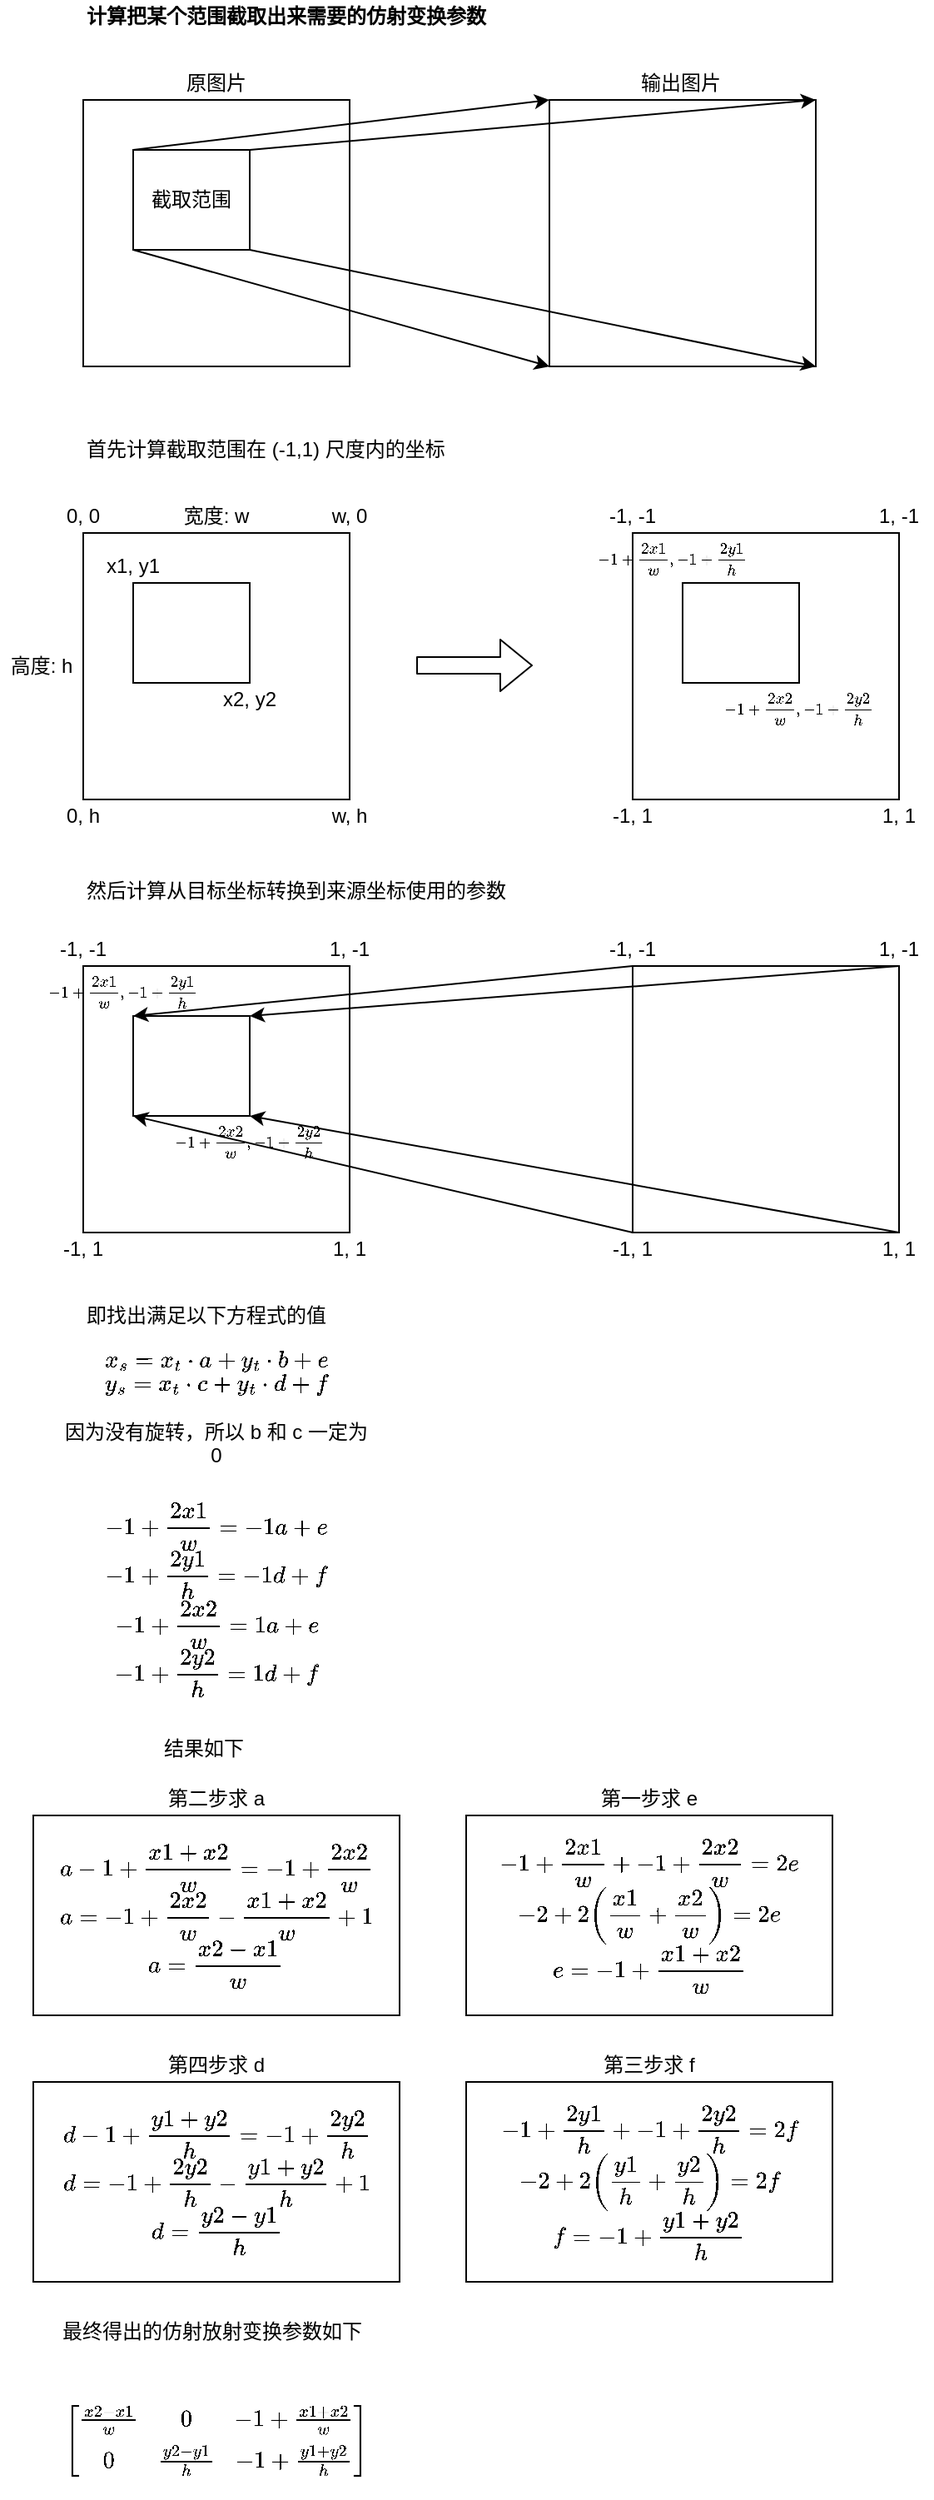 <mxfile version="13.6.2" type="device"><diagram id="AqJY7SVxN99yvM4-Ex8m" name="Page-1"><mxGraphModel dx="918" dy="653" grid="1" gridSize="10" guides="1" tooltips="1" connect="1" arrows="1" fold="1" page="1" pageScale="1" pageWidth="827" pageHeight="1169" math="1" shadow="0"><root><mxCell id="0"/><mxCell id="1" parent="0"/><mxCell id="FQM7VOctuZ831iAEaDdd-3" value="" style="rounded=0;whiteSpace=wrap;html=1;" parent="1" vertex="1"><mxGeometry x="360" y="120" width="160" height="160" as="geometry"/></mxCell><mxCell id="FQM7VOctuZ831iAEaDdd-1" value="" style="rounded=0;whiteSpace=wrap;html=1;" parent="1" vertex="1"><mxGeometry x="80" y="120" width="160" height="160" as="geometry"/></mxCell><mxCell id="FQM7VOctuZ831iAEaDdd-4" style="rounded=0;orthogonalLoop=1;jettySize=auto;html=1;exitX=0;exitY=0;exitDx=0;exitDy=0;entryX=0;entryY=0;entryDx=0;entryDy=0;" parent="1" source="FQM7VOctuZ831iAEaDdd-2" target="FQM7VOctuZ831iAEaDdd-3" edge="1"><mxGeometry relative="1" as="geometry"/></mxCell><mxCell id="FQM7VOctuZ831iAEaDdd-5" style="edgeStyle=none;rounded=0;orthogonalLoop=1;jettySize=auto;html=1;exitX=0;exitY=1;exitDx=0;exitDy=0;entryX=0;entryY=1;entryDx=0;entryDy=0;" parent="1" source="FQM7VOctuZ831iAEaDdd-2" target="FQM7VOctuZ831iAEaDdd-3" edge="1"><mxGeometry relative="1" as="geometry"/></mxCell><mxCell id="FQM7VOctuZ831iAEaDdd-6" style="edgeStyle=none;rounded=0;orthogonalLoop=1;jettySize=auto;html=1;exitX=1;exitY=0;exitDx=0;exitDy=0;entryX=1;entryY=0;entryDx=0;entryDy=0;" parent="1" source="FQM7VOctuZ831iAEaDdd-2" target="FQM7VOctuZ831iAEaDdd-3" edge="1"><mxGeometry relative="1" as="geometry"/></mxCell><mxCell id="FQM7VOctuZ831iAEaDdd-7" style="edgeStyle=none;rounded=0;orthogonalLoop=1;jettySize=auto;html=1;exitX=1;exitY=1;exitDx=0;exitDy=0;entryX=1;entryY=1;entryDx=0;entryDy=0;" parent="1" source="FQM7VOctuZ831iAEaDdd-2" target="FQM7VOctuZ831iAEaDdd-3" edge="1"><mxGeometry relative="1" as="geometry"/></mxCell><mxCell id="FQM7VOctuZ831iAEaDdd-2" value="截取范围" style="rounded=0;whiteSpace=wrap;html=1;" parent="1" vertex="1"><mxGeometry x="110" y="150" width="70" height="60" as="geometry"/></mxCell><mxCell id="jdkmgFRhfAktvlM3cqOK-1" value="计算把某个范围截取出来需要的仿射变换参数" style="text;html=1;strokeColor=none;fillColor=none;align=left;verticalAlign=middle;whiteSpace=wrap;rounded=0;fontStyle=1" vertex="1" parent="1"><mxGeometry x="80" y="60" width="250" height="20" as="geometry"/></mxCell><mxCell id="jdkmgFRhfAktvlM3cqOK-2" value="原图片" style="text;html=1;strokeColor=none;fillColor=none;align=center;verticalAlign=middle;whiteSpace=wrap;rounded=0;" vertex="1" parent="1"><mxGeometry x="140" y="100" width="40" height="20" as="geometry"/></mxCell><mxCell id="jdkmgFRhfAktvlM3cqOK-4" value="输出图片" style="text;html=1;strokeColor=none;fillColor=none;align=center;verticalAlign=middle;whiteSpace=wrap;rounded=0;" vertex="1" parent="1"><mxGeometry x="414" y="100" width="50" height="20" as="geometry"/></mxCell><mxCell id="jdkmgFRhfAktvlM3cqOK-6" value="首先计算截取范围在 (-1,1) 尺度内的坐标" style="text;html=1;strokeColor=none;fillColor=none;align=left;verticalAlign=middle;whiteSpace=wrap;rounded=0;" vertex="1" parent="1"><mxGeometry x="80" y="320" width="270" height="20" as="geometry"/></mxCell><mxCell id="jdkmgFRhfAktvlM3cqOK-8" value="" style="rounded=0;whiteSpace=wrap;html=1;" vertex="1" parent="1"><mxGeometry x="80" y="380" width="160" height="160" as="geometry"/></mxCell><mxCell id="jdkmgFRhfAktvlM3cqOK-9" value="" style="rounded=0;whiteSpace=wrap;html=1;" vertex="1" parent="1"><mxGeometry x="110" y="410" width="70" height="60" as="geometry"/></mxCell><mxCell id="jdkmgFRhfAktvlM3cqOK-11" value="宽度: w" style="text;html=1;strokeColor=none;fillColor=none;align=center;verticalAlign=middle;whiteSpace=wrap;rounded=0;" vertex="1" parent="1"><mxGeometry x="135" y="360" width="50" height="20" as="geometry"/></mxCell><mxCell id="jdkmgFRhfAktvlM3cqOK-12" value="高度: h" style="text;html=1;strokeColor=none;fillColor=none;align=center;verticalAlign=middle;whiteSpace=wrap;rounded=0;" vertex="1" parent="1"><mxGeometry x="30" y="450" width="50" height="20" as="geometry"/></mxCell><mxCell id="jdkmgFRhfAktvlM3cqOK-13" value="0, 0" style="text;html=1;strokeColor=none;fillColor=none;align=center;verticalAlign=middle;whiteSpace=wrap;rounded=0;" vertex="1" parent="1"><mxGeometry x="60" y="360" width="40" height="20" as="geometry"/></mxCell><mxCell id="jdkmgFRhfAktvlM3cqOK-14" value="w, 0" style="text;html=1;strokeColor=none;fillColor=none;align=center;verticalAlign=middle;whiteSpace=wrap;rounded=0;" vertex="1" parent="1"><mxGeometry x="220" y="360" width="40" height="20" as="geometry"/></mxCell><mxCell id="jdkmgFRhfAktvlM3cqOK-15" value="0, h" style="text;html=1;strokeColor=none;fillColor=none;align=center;verticalAlign=middle;whiteSpace=wrap;rounded=0;" vertex="1" parent="1"><mxGeometry x="60" y="540" width="40" height="20" as="geometry"/></mxCell><mxCell id="jdkmgFRhfAktvlM3cqOK-16" value="w, h" style="text;html=1;strokeColor=none;fillColor=none;align=center;verticalAlign=middle;whiteSpace=wrap;rounded=0;" vertex="1" parent="1"><mxGeometry x="220" y="540" width="40" height="20" as="geometry"/></mxCell><mxCell id="jdkmgFRhfAktvlM3cqOK-17" value="x1, y1" style="text;html=1;strokeColor=none;fillColor=none;align=center;verticalAlign=middle;whiteSpace=wrap;rounded=0;" vertex="1" parent="1"><mxGeometry x="90" y="390" width="40" height="20" as="geometry"/></mxCell><mxCell id="jdkmgFRhfAktvlM3cqOK-18" value="x2, y2" style="text;html=1;strokeColor=none;fillColor=none;align=center;verticalAlign=middle;whiteSpace=wrap;rounded=0;" vertex="1" parent="1"><mxGeometry x="160" y="470" width="40" height="20" as="geometry"/></mxCell><mxCell id="jdkmgFRhfAktvlM3cqOK-19" value="" style="shape=flexArrow;endArrow=classic;html=1;" edge="1" parent="1"><mxGeometry width="50" height="50" relative="1" as="geometry"><mxPoint x="280" y="459.5" as="sourcePoint"/><mxPoint x="350" y="459.5" as="targetPoint"/></mxGeometry></mxCell><mxCell id="jdkmgFRhfAktvlM3cqOK-20" value="" style="rounded=0;whiteSpace=wrap;html=1;" vertex="1" parent="1"><mxGeometry x="410" y="380" width="160" height="160" as="geometry"/></mxCell><mxCell id="jdkmgFRhfAktvlM3cqOK-21" value="" style="rounded=0;whiteSpace=wrap;html=1;" vertex="1" parent="1"><mxGeometry x="440" y="410" width="70" height="60" as="geometry"/></mxCell><mxCell id="jdkmgFRhfAktvlM3cqOK-24" value="-1, -1" style="text;html=1;strokeColor=none;fillColor=none;align=center;verticalAlign=middle;whiteSpace=wrap;rounded=0;" vertex="1" parent="1"><mxGeometry x="390" y="360" width="40" height="20" as="geometry"/></mxCell><mxCell id="jdkmgFRhfAktvlM3cqOK-25" value="1, -1" style="text;html=1;strokeColor=none;fillColor=none;align=center;verticalAlign=middle;whiteSpace=wrap;rounded=0;" vertex="1" parent="1"><mxGeometry x="550" y="360" width="40" height="20" as="geometry"/></mxCell><mxCell id="jdkmgFRhfAktvlM3cqOK-26" value="-1, 1" style="text;html=1;strokeColor=none;fillColor=none;align=center;verticalAlign=middle;whiteSpace=wrap;rounded=0;" vertex="1" parent="1"><mxGeometry x="390" y="540" width="40" height="20" as="geometry"/></mxCell><mxCell id="jdkmgFRhfAktvlM3cqOK-27" value="1, 1" style="text;html=1;strokeColor=none;fillColor=none;align=center;verticalAlign=middle;whiteSpace=wrap;rounded=0;" vertex="1" parent="1"><mxGeometry x="550" y="540" width="40" height="20" as="geometry"/></mxCell><mxCell id="jdkmgFRhfAktvlM3cqOK-28" value="`-1 + (2x1)/w, -1 + (2y1)/h`" style="text;html=1;strokeColor=none;fillColor=none;align=center;verticalAlign=middle;whiteSpace=wrap;rounded=0;fontSize=8;" vertex="1" parent="1"><mxGeometry x="414" y="380" width="40" height="30" as="geometry"/></mxCell><mxCell id="jdkmgFRhfAktvlM3cqOK-29" value="&lt;span style=&quot;font-size: 8px;&quot;&gt;`-1 + (2x2)/w, -1 + (2y2)/h`&lt;/span&gt;" style="text;html=1;strokeColor=none;fillColor=none;align=center;verticalAlign=middle;whiteSpace=wrap;rounded=0;fontSize=8;" vertex="1" parent="1"><mxGeometry x="490" y="470" width="40" height="30" as="geometry"/></mxCell><mxCell id="jdkmgFRhfAktvlM3cqOK-33" value="然后计算从目标坐标转换到来源坐标使用的参数" style="text;html=1;strokeColor=none;fillColor=none;align=left;verticalAlign=middle;whiteSpace=wrap;rounded=0;" vertex="1" parent="1"><mxGeometry x="80" y="585" width="270" height="20" as="geometry"/></mxCell><mxCell id="jdkmgFRhfAktvlM3cqOK-34" value="" style="rounded=0;whiteSpace=wrap;html=1;" vertex="1" parent="1"><mxGeometry x="80" y="640" width="160" height="160" as="geometry"/></mxCell><mxCell id="jdkmgFRhfAktvlM3cqOK-35" value="" style="rounded=0;whiteSpace=wrap;html=1;" vertex="1" parent="1"><mxGeometry x="110" y="670" width="70" height="60" as="geometry"/></mxCell><mxCell id="jdkmgFRhfAktvlM3cqOK-36" value="-1, -1" style="text;html=1;strokeColor=none;fillColor=none;align=center;verticalAlign=middle;whiteSpace=wrap;rounded=0;" vertex="1" parent="1"><mxGeometry x="60" y="620" width="40" height="20" as="geometry"/></mxCell><mxCell id="jdkmgFRhfAktvlM3cqOK-37" value="1, -1" style="text;html=1;strokeColor=none;fillColor=none;align=center;verticalAlign=middle;whiteSpace=wrap;rounded=0;" vertex="1" parent="1"><mxGeometry x="220" y="620" width="40" height="20" as="geometry"/></mxCell><mxCell id="jdkmgFRhfAktvlM3cqOK-38" value="-1, 1" style="text;html=1;strokeColor=none;fillColor=none;align=center;verticalAlign=middle;whiteSpace=wrap;rounded=0;" vertex="1" parent="1"><mxGeometry x="60" y="800" width="40" height="20" as="geometry"/></mxCell><mxCell id="jdkmgFRhfAktvlM3cqOK-39" value="1, 1" style="text;html=1;strokeColor=none;fillColor=none;align=center;verticalAlign=middle;whiteSpace=wrap;rounded=0;" vertex="1" parent="1"><mxGeometry x="220" y="800" width="40" height="20" as="geometry"/></mxCell><mxCell id="jdkmgFRhfAktvlM3cqOK-40" value="`-1 + (2x1)/w, -1 + (2y1)/h`" style="text;html=1;strokeColor=none;fillColor=none;align=center;verticalAlign=middle;whiteSpace=wrap;rounded=0;fontSize=8;" vertex="1" parent="1"><mxGeometry x="84" y="640" width="40" height="30" as="geometry"/></mxCell><mxCell id="jdkmgFRhfAktvlM3cqOK-41" value="&lt;span style=&quot;font-size: 8px;&quot;&gt;`-1 + (2x2)/w, -1 + (2y2)/h`&lt;/span&gt;" style="text;html=1;strokeColor=none;fillColor=none;align=center;verticalAlign=middle;whiteSpace=wrap;rounded=0;fontSize=8;" vertex="1" parent="1"><mxGeometry x="160" y="730" width="40" height="30" as="geometry"/></mxCell><mxCell id="jdkmgFRhfAktvlM3cqOK-51" style="rounded=0;orthogonalLoop=1;jettySize=auto;html=1;exitX=0;exitY=0;exitDx=0;exitDy=0;entryX=0;entryY=0;entryDx=0;entryDy=0;fontSize=8;" edge="1" parent="1" source="jdkmgFRhfAktvlM3cqOK-42" target="jdkmgFRhfAktvlM3cqOK-35"><mxGeometry relative="1" as="geometry"/></mxCell><mxCell id="jdkmgFRhfAktvlM3cqOK-42" value="" style="rounded=0;whiteSpace=wrap;html=1;" vertex="1" parent="1"><mxGeometry x="410" y="640" width="160" height="160" as="geometry"/></mxCell><mxCell id="jdkmgFRhfAktvlM3cqOK-44" value="-1, -1" style="text;html=1;strokeColor=none;fillColor=none;align=center;verticalAlign=middle;whiteSpace=wrap;rounded=0;" vertex="1" parent="1"><mxGeometry x="390" y="620" width="40" height="20" as="geometry"/></mxCell><mxCell id="jdkmgFRhfAktvlM3cqOK-52" style="edgeStyle=none;rounded=0;orthogonalLoop=1;jettySize=auto;html=1;exitX=0.5;exitY=1;exitDx=0;exitDy=0;entryX=1;entryY=0;entryDx=0;entryDy=0;fontSize=8;" edge="1" parent="1" source="jdkmgFRhfAktvlM3cqOK-45" target="jdkmgFRhfAktvlM3cqOK-35"><mxGeometry relative="1" as="geometry"/></mxCell><mxCell id="jdkmgFRhfAktvlM3cqOK-45" value="1, -1" style="text;html=1;strokeColor=none;fillColor=none;align=center;verticalAlign=middle;whiteSpace=wrap;rounded=0;" vertex="1" parent="1"><mxGeometry x="550" y="620" width="40" height="20" as="geometry"/></mxCell><mxCell id="jdkmgFRhfAktvlM3cqOK-53" style="edgeStyle=none;rounded=0;orthogonalLoop=1;jettySize=auto;html=1;exitX=0.5;exitY=0;exitDx=0;exitDy=0;entryX=0;entryY=1;entryDx=0;entryDy=0;fontSize=8;" edge="1" parent="1" source="jdkmgFRhfAktvlM3cqOK-46" target="jdkmgFRhfAktvlM3cqOK-35"><mxGeometry relative="1" as="geometry"/></mxCell><mxCell id="jdkmgFRhfAktvlM3cqOK-46" value="-1, 1" style="text;html=1;strokeColor=none;fillColor=none;align=center;verticalAlign=middle;whiteSpace=wrap;rounded=0;" vertex="1" parent="1"><mxGeometry x="390" y="800" width="40" height="20" as="geometry"/></mxCell><mxCell id="jdkmgFRhfAktvlM3cqOK-54" style="edgeStyle=none;rounded=0;orthogonalLoop=1;jettySize=auto;html=1;exitX=0.5;exitY=0;exitDx=0;exitDy=0;entryX=1;entryY=1;entryDx=0;entryDy=0;fontSize=8;" edge="1" parent="1" source="jdkmgFRhfAktvlM3cqOK-47" target="jdkmgFRhfAktvlM3cqOK-35"><mxGeometry relative="1" as="geometry"/></mxCell><mxCell id="jdkmgFRhfAktvlM3cqOK-47" value="1, 1" style="text;html=1;strokeColor=none;fillColor=none;align=center;verticalAlign=middle;whiteSpace=wrap;rounded=0;" vertex="1" parent="1"><mxGeometry x="550" y="800" width="40" height="20" as="geometry"/></mxCell><mxCell id="jdkmgFRhfAktvlM3cqOK-55" value="即找出满足以下方程式的值" style="text;html=1;strokeColor=none;fillColor=none;align=left;verticalAlign=middle;whiteSpace=wrap;rounded=0;fontSize=12;" vertex="1" parent="1"><mxGeometry x="80" y="840" width="170" height="20" as="geometry"/></mxCell><mxCell id="jdkmgFRhfAktvlM3cqOK-57" value="`-1+(2x1)/w = -1 a + e`&lt;br&gt;`-1+(2y1)/h = -1 d + f`&lt;br&gt;`-1+(2x2)/w = 1 a + e`&lt;br&gt;`-1+(2y2)/h = 1 d + f`" style="text;html=1;strokeColor=none;fillColor=none;align=center;verticalAlign=middle;whiteSpace=wrap;rounded=0;fontSize=12;" vertex="1" parent="1"><mxGeometry x="75" y="940" width="170" height="160" as="geometry"/></mxCell><mxCell id="jdkmgFRhfAktvlM3cqOK-59" value="&lt;span style=&quot;font-family: &amp;#34;helvetica&amp;#34;&quot;&gt;`x_s = x_t * a + y_t * b + e`&lt;/span&gt;&lt;br style=&quot;font-family: &amp;#34;helvetica&amp;#34;&quot;&gt;&lt;span style=&quot;font-family: &amp;#34;helvetica&amp;#34;&quot;&gt;`y_s = x_t * c + y_t * d + f`&lt;br&gt;&lt;br&gt;因为没有旋转，所以 b 和 c 一定为 0&lt;br&gt;&lt;/span&gt;" style="text;html=1;strokeColor=none;fillColor=none;align=center;verticalAlign=middle;whiteSpace=wrap;rounded=0;fontSize=12;fontColor=#000000;" vertex="1" parent="1"><mxGeometry x="65" y="880" width="190" height="50" as="geometry"/></mxCell><mxCell id="jdkmgFRhfAktvlM3cqOK-60" value="结果如下" style="text;html=1;strokeColor=none;fillColor=none;align=center;verticalAlign=middle;whiteSpace=wrap;rounded=0;fontSize=12;fontColor=#000000;" vertex="1" parent="1"><mxGeometry x="120" y="1100" width="65" height="20" as="geometry"/></mxCell><mxCell id="jdkmgFRhfAktvlM3cqOK-62" value="&lt;span style=&quot;font-family: &amp;#34;helvetica&amp;#34;&quot;&gt;&lt;br&gt;&lt;/span&gt;" style="text;html=1;strokeColor=none;fillColor=none;align=center;verticalAlign=middle;whiteSpace=wrap;rounded=0;fontSize=12;fontColor=#000000;" vertex="1" parent="1"><mxGeometry x="230" y="1190" width="147.5" height="10" as="geometry"/></mxCell><mxCell id="jdkmgFRhfAktvlM3cqOK-65" value="&lt;span style=&quot;font-family: helvetica;&quot;&gt;`-1 + (2x1)/w + -1 + (2x2)/w = 2e`&lt;br&gt;&lt;/span&gt;&lt;span style=&quot;font-family: helvetica;&quot;&gt;`-2 + 2((x1)/w + (x2)/w) = 2e`&lt;br&gt;&lt;/span&gt;&lt;span style=&quot;font-family: helvetica;&quot;&gt;`e = -1 + (x1+x2)/w`&lt;/span&gt;" style="rounded=0;whiteSpace=wrap;html=1;fillColor=none;fontSize=12;fontColor=#000000;align=center;" vertex="1" parent="1"><mxGeometry x="310" y="1150" width="220" height="120" as="geometry"/></mxCell><mxCell id="jdkmgFRhfAktvlM3cqOK-66" value="&lt;font face=&quot;helvetica&quot;&gt;`a -1 + (x1+x2)/w = -1 + (2x2)/w`&lt;br&gt;`a = -1 + (2x2)/w - (x1+x2)/w + 1`&lt;br&gt;`a = (x2 - x1)/w`&lt;br&gt;&lt;/font&gt;" style="rounded=0;whiteSpace=wrap;html=1;fillColor=none;fontSize=12;fontColor=#000000;align=center;" vertex="1" parent="1"><mxGeometry x="50" y="1150" width="220" height="120" as="geometry"/></mxCell><mxCell id="jdkmgFRhfAktvlM3cqOK-67" value="第一步求 e" style="text;html=1;strokeColor=none;fillColor=none;align=center;verticalAlign=middle;whiteSpace=wrap;rounded=0;fontSize=12;fontColor=#000000;" vertex="1" parent="1"><mxGeometry x="377" y="1130" width="86" height="20" as="geometry"/></mxCell><mxCell id="jdkmgFRhfAktvlM3cqOK-68" value="第二步求 a" style="text;html=1;strokeColor=none;fillColor=none;align=center;verticalAlign=middle;whiteSpace=wrap;rounded=0;fontSize=12;fontColor=#000000;" vertex="1" parent="1"><mxGeometry x="117" y="1130" width="86" height="20" as="geometry"/></mxCell><mxCell id="jdkmgFRhfAktvlM3cqOK-69" value="&lt;span style=&quot;font-family: &amp;#34;helvetica&amp;#34;&quot;&gt;`-1 + (2y1)/h + -1 + (2y2)/h = 2f`&lt;br&gt;&lt;/span&gt;&lt;span style=&quot;font-family: &amp;#34;helvetica&amp;#34;&quot;&gt;`-2 + 2((y1)/h + (y2)/h) = 2f`&lt;br&gt;&lt;/span&gt;&lt;span style=&quot;font-family: &amp;#34;helvetica&amp;#34;&quot;&gt;`f = -1 + (y1+y2)/h`&lt;/span&gt;" style="rounded=0;whiteSpace=wrap;html=1;fillColor=none;fontSize=12;fontColor=#000000;align=center;" vertex="1" parent="1"><mxGeometry x="310" y="1310" width="220" height="120" as="geometry"/></mxCell><mxCell id="jdkmgFRhfAktvlM3cqOK-70" value="第三步求 f" style="text;html=1;strokeColor=none;fillColor=none;align=center;verticalAlign=middle;whiteSpace=wrap;rounded=0;fontSize=12;fontColor=#000000;" vertex="1" parent="1"><mxGeometry x="377" y="1290" width="86" height="20" as="geometry"/></mxCell><mxCell id="jdkmgFRhfAktvlM3cqOK-71" value="第四步求 d" style="text;html=1;strokeColor=none;fillColor=none;align=center;verticalAlign=middle;whiteSpace=wrap;rounded=0;fontSize=12;fontColor=#000000;" vertex="1" parent="1"><mxGeometry x="117" y="1290" width="86" height="20" as="geometry"/></mxCell><mxCell id="jdkmgFRhfAktvlM3cqOK-72" value="&lt;font face=&quot;helvetica&quot;&gt;`d -1 + (y1+y2)/h = -1 + (2y2)/h`&lt;br&gt;`d = -1 + (2y2)/h - (y1+y2)/h + 1`&lt;br&gt;`d = (y2 - y1)/h`&lt;br&gt;&lt;/font&gt;" style="rounded=0;whiteSpace=wrap;html=1;fillColor=none;fontSize=12;fontColor=#000000;align=center;" vertex="1" parent="1"><mxGeometry x="50" y="1310" width="220" height="120" as="geometry"/></mxCell><mxCell id="jdkmgFRhfAktvlM3cqOK-73" value="最终得出的仿射放射变换参数如下" style="text;html=1;strokeColor=none;fillColor=none;align=center;verticalAlign=middle;whiteSpace=wrap;rounded=0;fontSize=12;fontColor=#000000;" vertex="1" parent="1"><mxGeometry x="50" y="1450" width="215" height="20" as="geometry"/></mxCell><mxCell id="jdkmgFRhfAktvlM3cqOK-74" value="`[[ (x2-x1)/w, 0, -1 + (x1+x2)/w], [0, (y2-y1)/h, -1 + (y1 + y2)/h]]`" style="text;html=1;strokeColor=none;fillColor=none;align=center;verticalAlign=middle;whiteSpace=wrap;rounded=0;fontSize=12;fontColor=#000000;" vertex="1" parent="1"><mxGeometry x="50" y="1490" width="220" height="70" as="geometry"/></mxCell></root></mxGraphModel></diagram></mxfile>